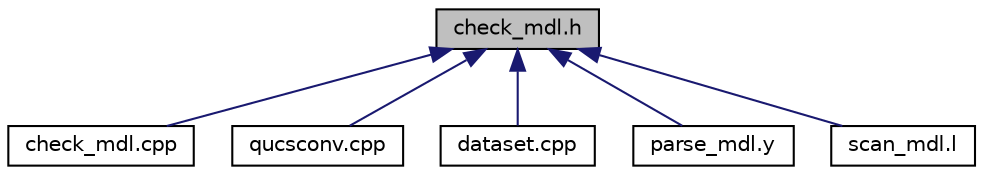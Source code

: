 digraph G
{
  edge [fontname="Helvetica",fontsize="10",labelfontname="Helvetica",labelfontsize="10"];
  node [fontname="Helvetica",fontsize="10",shape=record];
  Node1 [label="check_mdl.h",height=0.2,width=0.4,color="black", fillcolor="grey75", style="filled" fontcolor="black"];
  Node1 -> Node2 [dir="back",color="midnightblue",fontsize="10",style="solid",fontname="Helvetica"];
  Node2 [label="check_mdl.cpp",height=0.2,width=0.4,color="black", fillcolor="white", style="filled",URL="$check__mdl_8cpp.html"];
  Node1 -> Node3 [dir="back",color="midnightblue",fontsize="10",style="solid",fontname="Helvetica"];
  Node3 [label="qucsconv.cpp",height=0.2,width=0.4,color="black", fillcolor="white", style="filled",URL="$qucsconv_8cpp.html"];
  Node1 -> Node4 [dir="back",color="midnightblue",fontsize="10",style="solid",fontname="Helvetica"];
  Node4 [label="dataset.cpp",height=0.2,width=0.4,color="black", fillcolor="white", style="filled",URL="$dataset_8cpp.html"];
  Node1 -> Node5 [dir="back",color="midnightblue",fontsize="10",style="solid",fontname="Helvetica"];
  Node5 [label="parse_mdl.y",height=0.2,width=0.4,color="black", fillcolor="white", style="filled",URL="$parse__mdl_8y.html"];
  Node1 -> Node6 [dir="back",color="midnightblue",fontsize="10",style="solid",fontname="Helvetica"];
  Node6 [label="scan_mdl.l",height=0.2,width=0.4,color="black", fillcolor="white", style="filled",URL="$scan__mdl_8l.html"];
}

